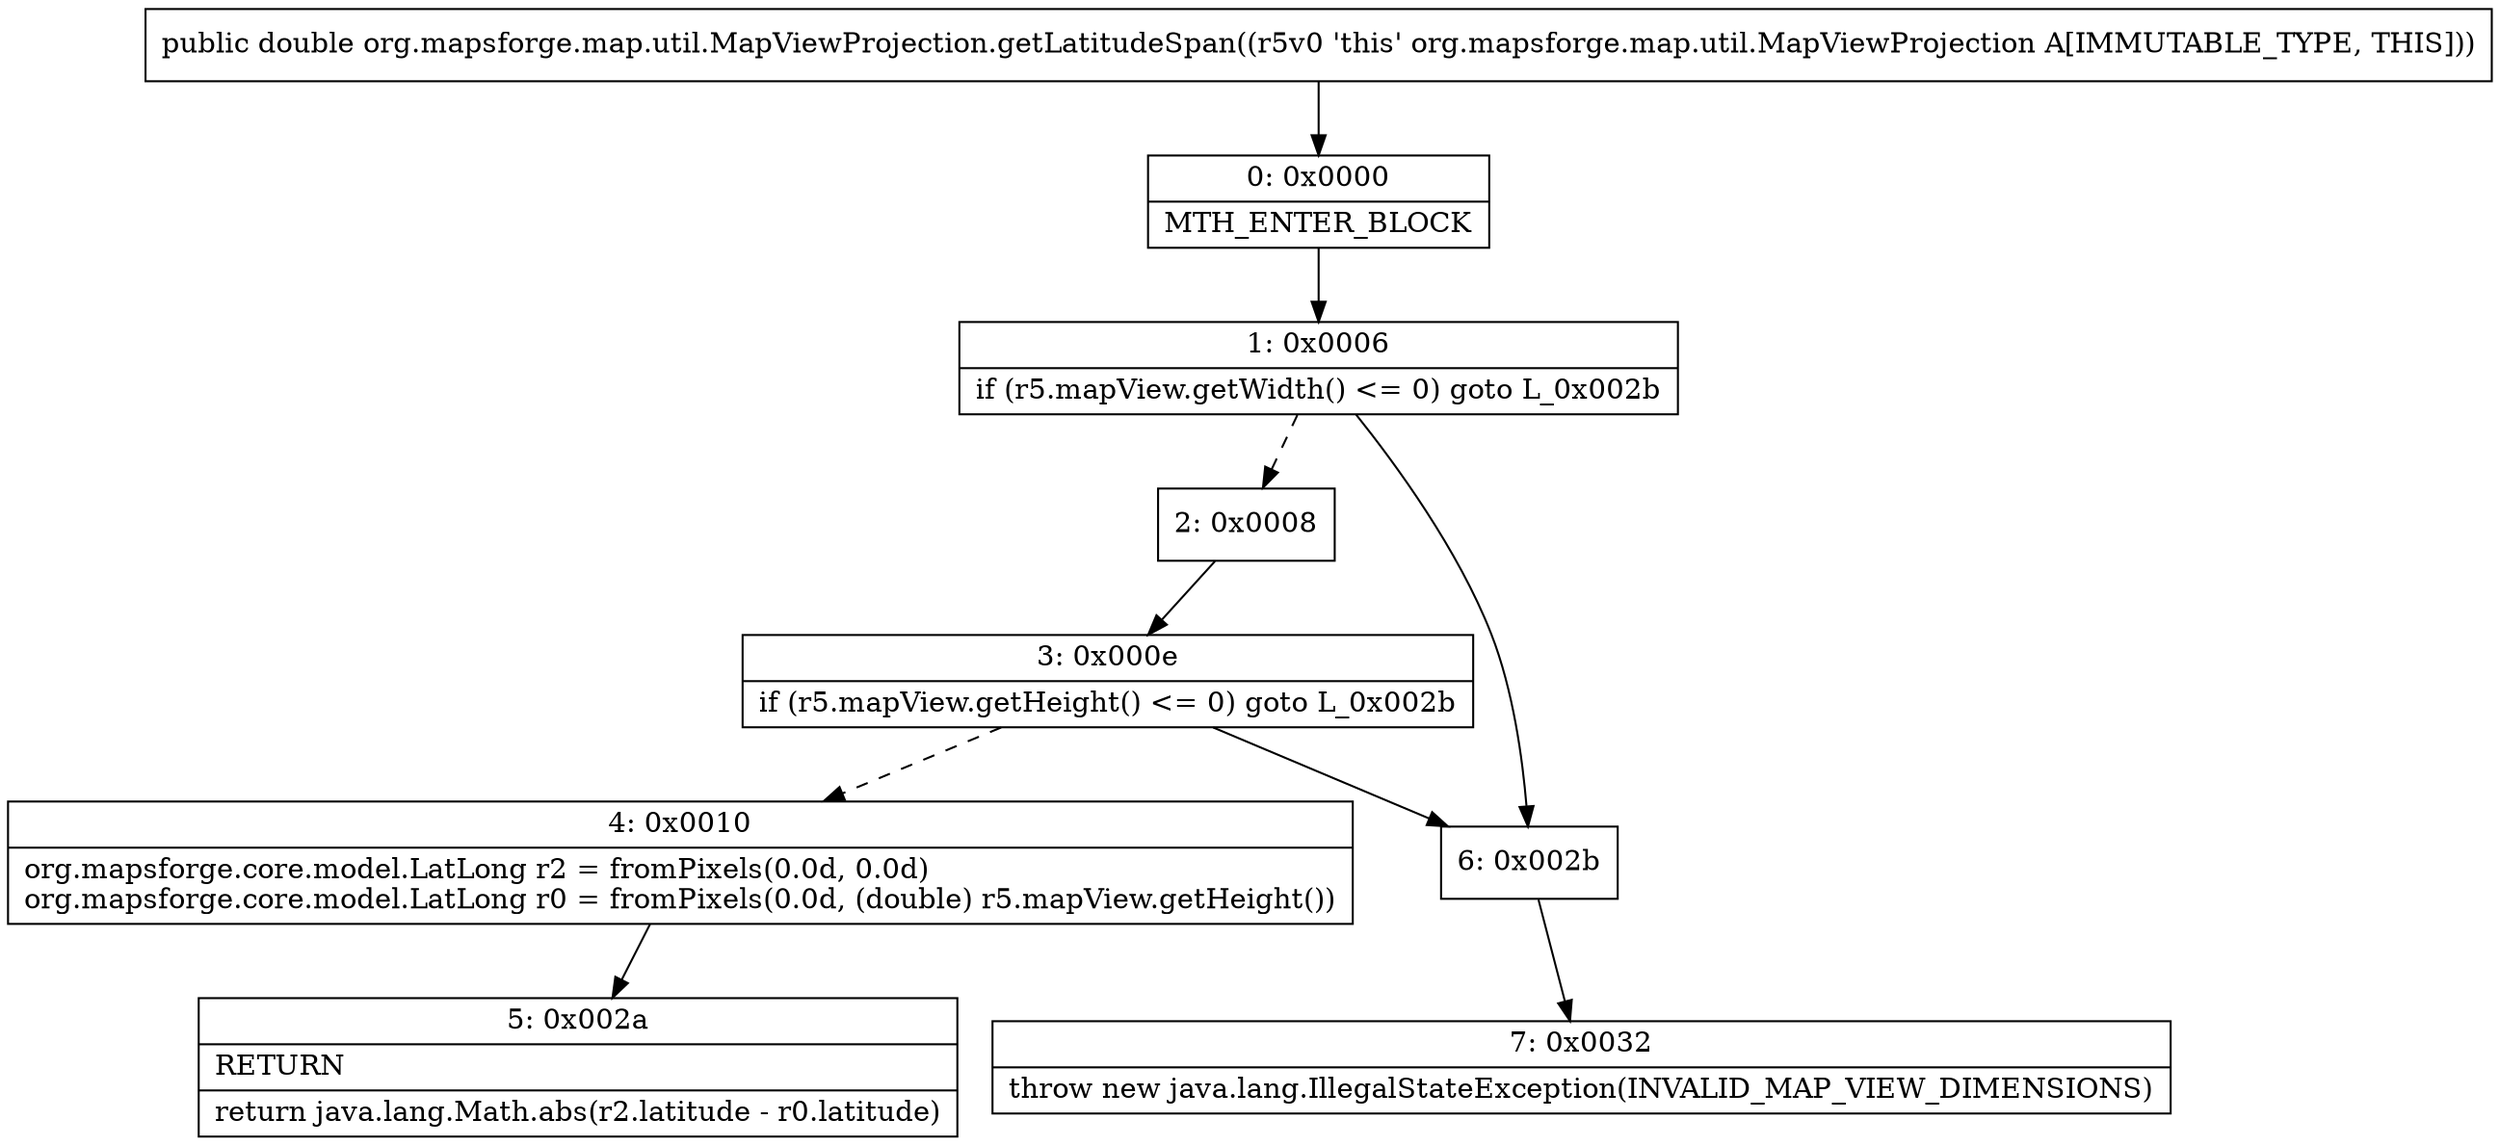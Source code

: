 digraph "CFG fororg.mapsforge.map.util.MapViewProjection.getLatitudeSpan()D" {
Node_0 [shape=record,label="{0\:\ 0x0000|MTH_ENTER_BLOCK\l}"];
Node_1 [shape=record,label="{1\:\ 0x0006|if (r5.mapView.getWidth() \<= 0) goto L_0x002b\l}"];
Node_2 [shape=record,label="{2\:\ 0x0008}"];
Node_3 [shape=record,label="{3\:\ 0x000e|if (r5.mapView.getHeight() \<= 0) goto L_0x002b\l}"];
Node_4 [shape=record,label="{4\:\ 0x0010|org.mapsforge.core.model.LatLong r2 = fromPixels(0.0d, 0.0d)\lorg.mapsforge.core.model.LatLong r0 = fromPixels(0.0d, (double) r5.mapView.getHeight())\l}"];
Node_5 [shape=record,label="{5\:\ 0x002a|RETURN\l|return java.lang.Math.abs(r2.latitude \- r0.latitude)\l}"];
Node_6 [shape=record,label="{6\:\ 0x002b}"];
Node_7 [shape=record,label="{7\:\ 0x0032|throw new java.lang.IllegalStateException(INVALID_MAP_VIEW_DIMENSIONS)\l}"];
MethodNode[shape=record,label="{public double org.mapsforge.map.util.MapViewProjection.getLatitudeSpan((r5v0 'this' org.mapsforge.map.util.MapViewProjection A[IMMUTABLE_TYPE, THIS])) }"];
MethodNode -> Node_0;
Node_0 -> Node_1;
Node_1 -> Node_2[style=dashed];
Node_1 -> Node_6;
Node_2 -> Node_3;
Node_3 -> Node_4[style=dashed];
Node_3 -> Node_6;
Node_4 -> Node_5;
Node_6 -> Node_7;
}

